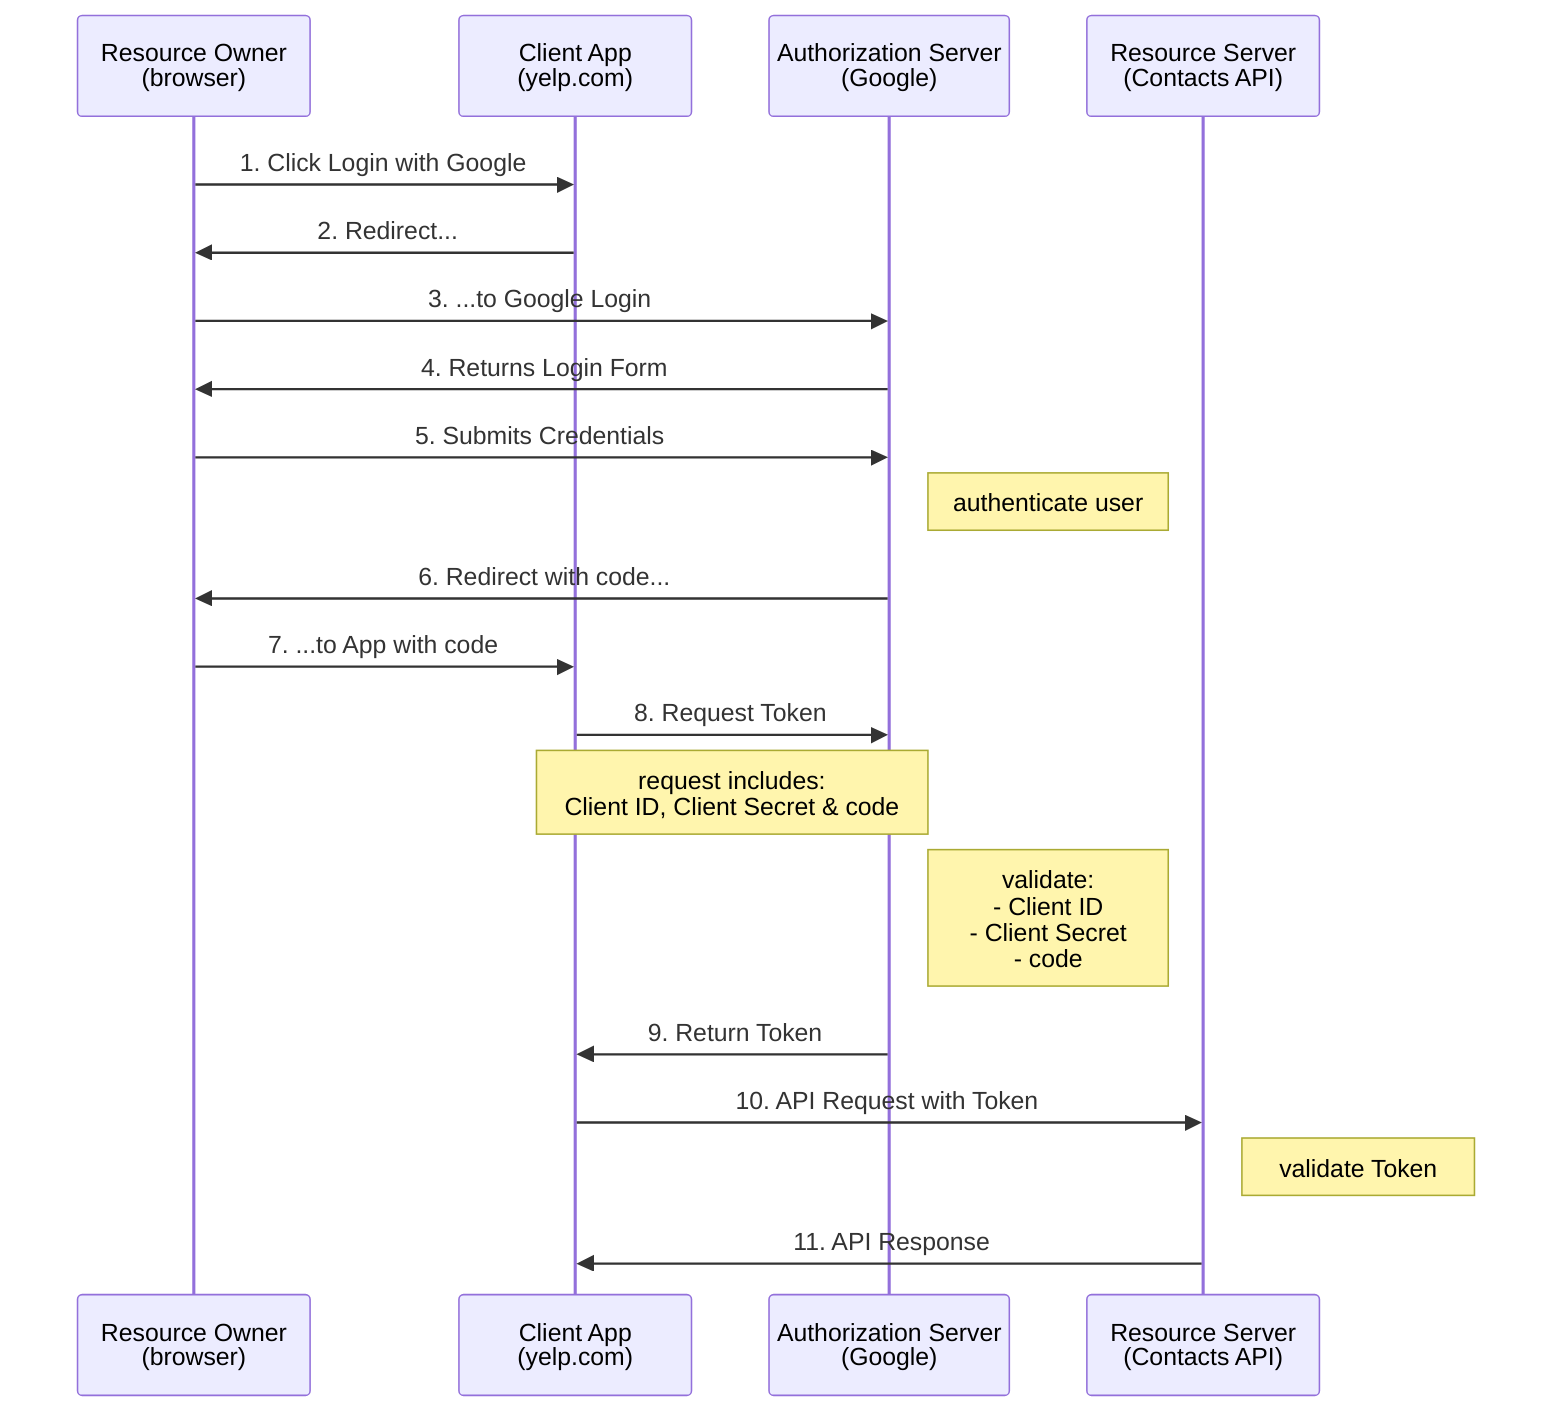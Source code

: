 sequenceDiagram
    participant RO as Resource Owner<br/>(browser)
    participant CA as Client App<br/>(yelp.com)
    participant AS as Authorization Server<br/>(Google)
    participant RS as Resource Server<br/>(Contacts API)
    RO->>CA: 1. Click Login with Google
    CA->>RO: 2. Redirect...
    RO->>AS: 3. ...to Google Login
    AS->>RO: 4. Returns Login Form
    RO->>AS: 5. Submits Credentials
    note right of AS: authenticate user
    AS->>RO: 6. Redirect with code...
    RO->>CA: 7. ...to App with code
    CA->>AS: 8. Request Token
    note over CA,AS: request includes:<br/>Client ID, Client Secret & code
    note right of AS: validate:<br/>- Client ID<br/>- Client Secret<br/>- code
    AS->>CA: 9. Return Token
    CA->>RS: 10. API Request with Token
    note right of RS: validate Token
    RS->>CA: 11. API Response